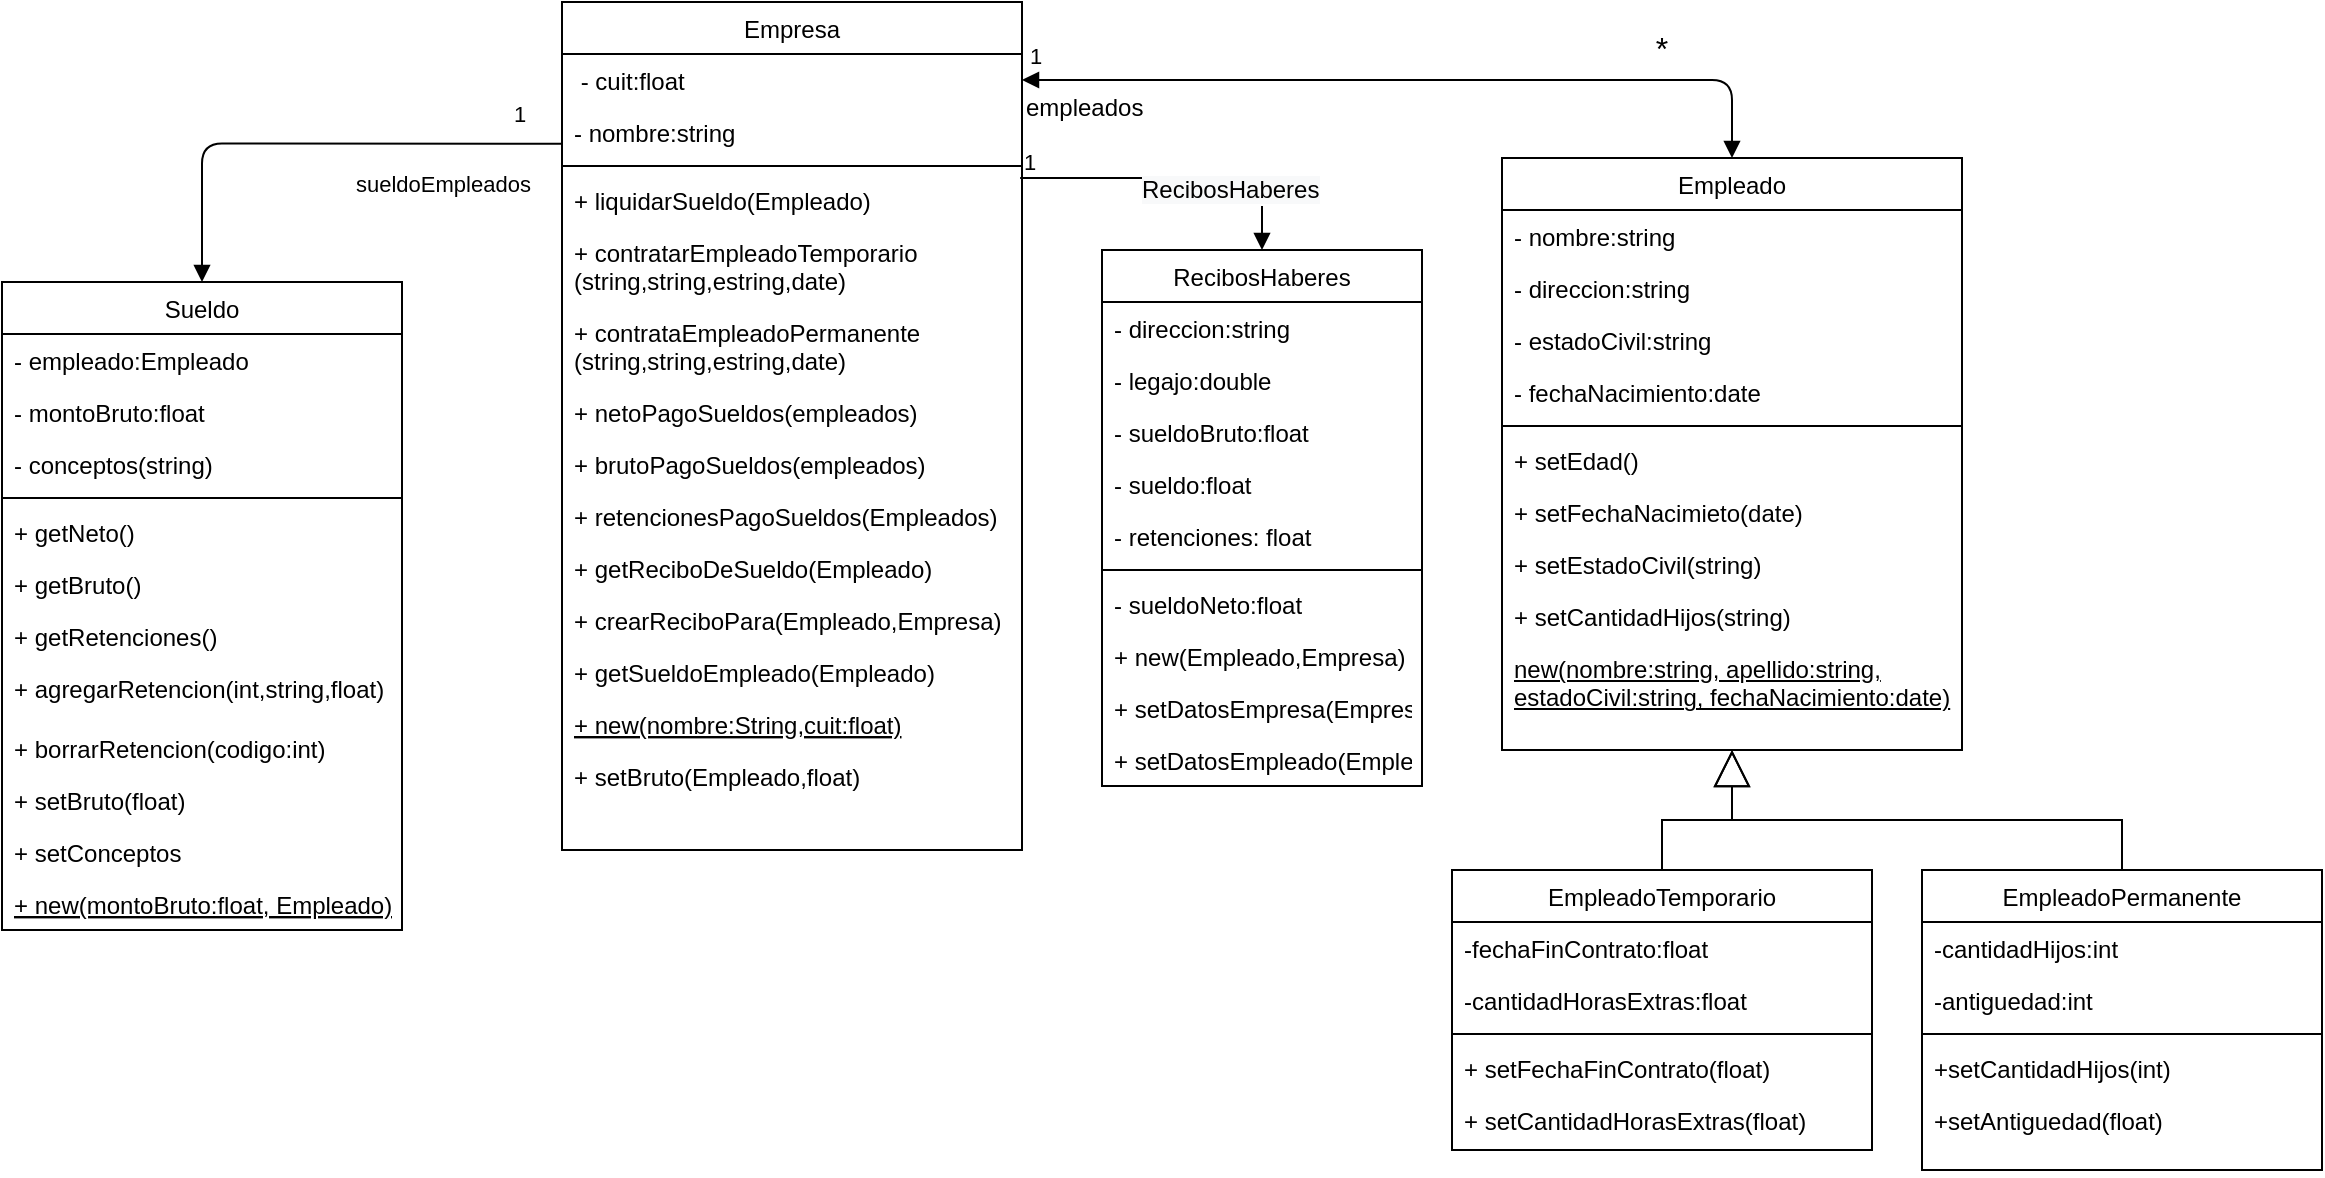 <mxfile version="14.6.1" type="github">
  <diagram id="C5RBs43oDa-KdzZeNtuy" name="Page-1">
    <mxGraphModel dx="281" dy="427" grid="1" gridSize="10" guides="1" tooltips="1" connect="1" arrows="1" fold="1" page="1" pageScale="1" pageWidth="827" pageHeight="1169" math="0" shadow="0">
      <root>
        <mxCell id="WIyWlLk6GJQsqaUBKTNV-0" />
        <mxCell id="WIyWlLk6GJQsqaUBKTNV-1" parent="WIyWlLk6GJQsqaUBKTNV-0" />
        <mxCell id="03mNp1cd8KaJh_UKAjxY-227" value="Empleado" style="swimlane;fontStyle=0;align=center;verticalAlign=top;childLayout=stackLayout;horizontal=1;startSize=26;horizontalStack=0;resizeParent=1;resizeLast=0;collapsible=1;marginBottom=0;rounded=0;shadow=0;strokeWidth=1;" parent="WIyWlLk6GJQsqaUBKTNV-1" vertex="1">
          <mxGeometry x="2160" y="94" width="230" height="296" as="geometry">
            <mxRectangle x="508" y="120" width="160" height="26" as="alternateBounds" />
          </mxGeometry>
        </mxCell>
        <mxCell id="03mNp1cd8KaJh_UKAjxY-229" value="- nombre:string" style="text;align=left;verticalAlign=top;spacingLeft=4;spacingRight=4;overflow=hidden;rotatable=0;points=[[0,0.5],[1,0.5]];portConstraint=eastwest;" parent="03mNp1cd8KaJh_UKAjxY-227" vertex="1">
          <mxGeometry y="26" width="230" height="26" as="geometry" />
        </mxCell>
        <mxCell id="03mNp1cd8KaJh_UKAjxY-230" value="- direccion:string" style="text;align=left;verticalAlign=top;spacingLeft=4;spacingRight=4;overflow=hidden;rotatable=0;points=[[0,0.5],[1,0.5]];portConstraint=eastwest;rounded=0;shadow=0;html=0;" parent="03mNp1cd8KaJh_UKAjxY-227" vertex="1">
          <mxGeometry y="52" width="230" height="26" as="geometry" />
        </mxCell>
        <mxCell id="03mNp1cd8KaJh_UKAjxY-231" value="- estadoCivil:string" style="text;align=left;verticalAlign=top;spacingLeft=4;spacingRight=4;overflow=hidden;rotatable=0;points=[[0,0.5],[1,0.5]];portConstraint=eastwest;rounded=0;shadow=0;html=0;" parent="03mNp1cd8KaJh_UKAjxY-227" vertex="1">
          <mxGeometry y="78" width="230" height="26" as="geometry" />
        </mxCell>
        <mxCell id="03mNp1cd8KaJh_UKAjxY-232" value="- fechaNacimiento:date" style="text;align=left;verticalAlign=top;spacingLeft=4;spacingRight=4;overflow=hidden;rotatable=0;points=[[0,0.5],[1,0.5]];portConstraint=eastwest;rounded=0;shadow=0;html=0;" parent="03mNp1cd8KaJh_UKAjxY-227" vertex="1">
          <mxGeometry y="104" width="230" height="26" as="geometry" />
        </mxCell>
        <mxCell id="03mNp1cd8KaJh_UKAjxY-235" value="" style="line;html=1;strokeWidth=1;align=left;verticalAlign=middle;spacingTop=-1;spacingLeft=3;spacingRight=3;rotatable=0;labelPosition=right;points=[];portConstraint=eastwest;" parent="03mNp1cd8KaJh_UKAjxY-227" vertex="1">
          <mxGeometry y="130" width="230" height="8" as="geometry" />
        </mxCell>
        <mxCell id="03mNp1cd8KaJh_UKAjxY-236" value="+ setEdad()" style="text;align=left;verticalAlign=top;spacingLeft=4;spacingRight=4;overflow=hidden;rotatable=0;points=[[0,0.5],[1,0.5]];portConstraint=eastwest;" parent="03mNp1cd8KaJh_UKAjxY-227" vertex="1">
          <mxGeometry y="138" width="230" height="26" as="geometry" />
        </mxCell>
        <mxCell id="03mNp1cd8KaJh_UKAjxY-237" value="+ setFechaNacimieto(date)" style="text;align=left;verticalAlign=top;spacingLeft=4;spacingRight=4;overflow=hidden;rotatable=0;points=[[0,0.5],[1,0.5]];portConstraint=eastwest;" parent="03mNp1cd8KaJh_UKAjxY-227" vertex="1">
          <mxGeometry y="164" width="230" height="26" as="geometry" />
        </mxCell>
        <mxCell id="03mNp1cd8KaJh_UKAjxY-238" value="+ setEstadoCivil(string)" style="text;align=left;verticalAlign=top;spacingLeft=4;spacingRight=4;overflow=hidden;rotatable=0;points=[[0,0.5],[1,0.5]];portConstraint=eastwest;" parent="03mNp1cd8KaJh_UKAjxY-227" vertex="1">
          <mxGeometry y="190" width="230" height="26" as="geometry" />
        </mxCell>
        <mxCell id="03mNp1cd8KaJh_UKAjxY-239" value="+ setCantidadHijos(string)" style="text;align=left;verticalAlign=top;spacingLeft=4;spacingRight=4;overflow=hidden;rotatable=0;points=[[0,0.5],[1,0.5]];portConstraint=eastwest;" parent="03mNp1cd8KaJh_UKAjxY-227" vertex="1">
          <mxGeometry y="216" width="230" height="26" as="geometry" />
        </mxCell>
        <mxCell id="03mNp1cd8KaJh_UKAjxY-243" value="new(nombre:string, apellido:string, estadoCivil:string, fechaNacimiento:date)" style="text;align=left;verticalAlign=top;spacingLeft=4;spacingRight=4;overflow=hidden;rotatable=0;points=[[0,0.5],[1,0.5]];portConstraint=eastwest;fontStyle=4;whiteSpace=wrap;" parent="03mNp1cd8KaJh_UKAjxY-227" vertex="1">
          <mxGeometry y="242" width="230" height="38" as="geometry" />
        </mxCell>
        <mxCell id="03mNp1cd8KaJh_UKAjxY-244" style="edgeStyle=orthogonalEdgeStyle;rounded=0;jumpSize=18;orthogonalLoop=1;jettySize=auto;html=1;entryX=0.5;entryY=1;entryDx=0;entryDy=0;fontSize=12;endArrow=block;endFill=0;startSize=6;endSize=16;strokeColor=#000000;" parent="WIyWlLk6GJQsqaUBKTNV-1" source="03mNp1cd8KaJh_UKAjxY-245" target="03mNp1cd8KaJh_UKAjxY-227" edge="1">
          <mxGeometry relative="1" as="geometry" />
        </mxCell>
        <mxCell id="03mNp1cd8KaJh_UKAjxY-245" value="EmpleadoPermanente" style="swimlane;fontStyle=0;align=center;verticalAlign=top;childLayout=stackLayout;horizontal=1;startSize=26;horizontalStack=0;resizeParent=1;resizeLast=0;collapsible=1;marginBottom=0;rounded=0;shadow=0;strokeWidth=1;" parent="WIyWlLk6GJQsqaUBKTNV-1" vertex="1">
          <mxGeometry x="2370" y="450" width="200" height="150" as="geometry">
            <mxRectangle x="1570" y="656" width="160" height="28" as="alternateBounds" />
          </mxGeometry>
        </mxCell>
        <mxCell id="03mNp1cd8KaJh_UKAjxY-247" value="-cantidadHijos:int" style="text;align=left;verticalAlign=top;spacingLeft=4;spacingRight=4;overflow=hidden;rotatable=0;points=[[0,0.5],[1,0.5]];portConstraint=eastwest;rounded=0;shadow=0;html=0;" parent="03mNp1cd8KaJh_UKAjxY-245" vertex="1">
          <mxGeometry y="26" width="200" height="26" as="geometry" />
        </mxCell>
        <mxCell id="03mNp1cd8KaJh_UKAjxY-248" value="-antiguedad:int" style="text;align=left;verticalAlign=top;spacingLeft=4;spacingRight=4;overflow=hidden;rotatable=0;points=[[0,0.5],[1,0.5]];portConstraint=eastwest;rounded=0;shadow=0;html=0;" parent="03mNp1cd8KaJh_UKAjxY-245" vertex="1">
          <mxGeometry y="52" width="200" height="26" as="geometry" />
        </mxCell>
        <mxCell id="03mNp1cd8KaJh_UKAjxY-249" value="" style="line;html=1;strokeWidth=1;align=left;verticalAlign=middle;spacingTop=-1;spacingLeft=3;spacingRight=3;rotatable=0;labelPosition=right;points=[];portConstraint=eastwest;" parent="03mNp1cd8KaJh_UKAjxY-245" vertex="1">
          <mxGeometry y="78" width="200" height="8" as="geometry" />
        </mxCell>
        <mxCell id="03mNp1cd8KaJh_UKAjxY-250" value="+setCantidadHijos(int)" style="text;align=left;verticalAlign=top;spacingLeft=4;spacingRight=4;overflow=hidden;rotatable=0;points=[[0,0.5],[1,0.5]];portConstraint=eastwest;fontStyle=0" parent="03mNp1cd8KaJh_UKAjxY-245" vertex="1">
          <mxGeometry y="86" width="200" height="26" as="geometry" />
        </mxCell>
        <mxCell id="03mNp1cd8KaJh_UKAjxY-251" value="+setAntiguedad(float)" style="text;align=left;verticalAlign=top;spacingLeft=4;spacingRight=4;overflow=hidden;rotatable=0;points=[[0,0.5],[1,0.5]];portConstraint=eastwest;whiteSpace=wrap;" parent="03mNp1cd8KaJh_UKAjxY-245" vertex="1">
          <mxGeometry y="112" width="200" height="38" as="geometry" />
        </mxCell>
        <mxCell id="03mNp1cd8KaJh_UKAjxY-252" style="edgeStyle=orthogonalEdgeStyle;rounded=0;jumpSize=18;orthogonalLoop=1;jettySize=auto;html=1;entryX=0.5;entryY=1;entryDx=0;entryDy=0;fontSize=12;endArrow=block;endFill=0;startSize=6;strokeColor=#000000;endSize=16;" parent="WIyWlLk6GJQsqaUBKTNV-1" source="03mNp1cd8KaJh_UKAjxY-253" target="03mNp1cd8KaJh_UKAjxY-227" edge="1">
          <mxGeometry relative="1" as="geometry" />
        </mxCell>
        <mxCell id="03mNp1cd8KaJh_UKAjxY-253" value="EmpleadoTemporario" style="swimlane;fontStyle=0;align=center;verticalAlign=top;childLayout=stackLayout;horizontal=1;startSize=26;horizontalStack=0;resizeParent=1;resizeLast=0;collapsible=1;marginBottom=0;rounded=0;shadow=0;strokeWidth=1;" parent="WIyWlLk6GJQsqaUBKTNV-1" vertex="1">
          <mxGeometry x="2135" y="450" width="210" height="140" as="geometry">
            <mxRectangle x="1370" y="658" width="160" height="26" as="alternateBounds" />
          </mxGeometry>
        </mxCell>
        <mxCell id="03mNp1cd8KaJh_UKAjxY-255" value="-fechaFinContrato:float" style="text;align=left;verticalAlign=top;spacingLeft=4;spacingRight=4;overflow=hidden;rotatable=0;points=[[0,0.5],[1,0.5]];portConstraint=eastwest;rounded=0;shadow=0;html=0;" parent="03mNp1cd8KaJh_UKAjxY-253" vertex="1">
          <mxGeometry y="26" width="210" height="26" as="geometry" />
        </mxCell>
        <mxCell id="03mNp1cd8KaJh_UKAjxY-256" value="-cantidadHorasExtras:float" style="text;align=left;verticalAlign=top;spacingLeft=4;spacingRight=4;overflow=hidden;rotatable=0;points=[[0,0.5],[1,0.5]];portConstraint=eastwest;rounded=0;shadow=0;html=0;" parent="03mNp1cd8KaJh_UKAjxY-253" vertex="1">
          <mxGeometry y="52" width="210" height="26" as="geometry" />
        </mxCell>
        <mxCell id="03mNp1cd8KaJh_UKAjxY-257" value="" style="line;html=1;strokeWidth=1;align=left;verticalAlign=middle;spacingTop=-1;spacingLeft=3;spacingRight=3;rotatable=0;labelPosition=right;points=[];portConstraint=eastwest;" parent="03mNp1cd8KaJh_UKAjxY-253" vertex="1">
          <mxGeometry y="78" width="210" height="8" as="geometry" />
        </mxCell>
        <mxCell id="03mNp1cd8KaJh_UKAjxY-258" value="+ setFechaFinContrato(float)" style="text;align=left;verticalAlign=top;spacingLeft=4;spacingRight=4;overflow=hidden;rotatable=0;points=[[0,0.5],[1,0.5]];portConstraint=eastwest;fontStyle=0" parent="03mNp1cd8KaJh_UKAjxY-253" vertex="1">
          <mxGeometry y="86" width="210" height="26" as="geometry" />
        </mxCell>
        <mxCell id="03mNp1cd8KaJh_UKAjxY-259" value="+ setCantidadHorasExtras(float)" style="text;align=left;verticalAlign=top;spacingLeft=4;spacingRight=4;overflow=hidden;rotatable=0;points=[[0,0.5],[1,0.5]];portConstraint=eastwest;" parent="03mNp1cd8KaJh_UKAjxY-253" vertex="1">
          <mxGeometry y="112" width="210" height="26" as="geometry" />
        </mxCell>
        <mxCell id="03mNp1cd8KaJh_UKAjxY-260" value="Empresa" style="swimlane;fontStyle=0;align=center;verticalAlign=top;childLayout=stackLayout;horizontal=1;startSize=26;horizontalStack=0;resizeParent=1;resizeLast=0;collapsible=1;marginBottom=0;rounded=0;shadow=0;strokeWidth=1;" parent="WIyWlLk6GJQsqaUBKTNV-1" vertex="1">
          <mxGeometry x="1690" y="16" width="230" height="424" as="geometry">
            <mxRectangle x="230" y="140" width="160" height="26" as="alternateBounds" />
          </mxGeometry>
        </mxCell>
        <mxCell id="03mNp1cd8KaJh_UKAjxY-261" value=" - cuit:float" style="text;align=left;verticalAlign=top;spacingLeft=4;spacingRight=4;overflow=hidden;rotatable=0;points=[[0,0.5],[1,0.5]];portConstraint=eastwest;" parent="03mNp1cd8KaJh_UKAjxY-260" vertex="1">
          <mxGeometry y="26" width="230" height="26" as="geometry" />
        </mxCell>
        <mxCell id="03mNp1cd8KaJh_UKAjxY-262" value="- nombre:string" style="text;align=left;verticalAlign=top;spacingLeft=4;spacingRight=4;overflow=hidden;rotatable=0;points=[[0,0.5],[1,0.5]];portConstraint=eastwest;rounded=0;shadow=0;html=0;" parent="03mNp1cd8KaJh_UKAjxY-260" vertex="1">
          <mxGeometry y="52" width="230" height="26" as="geometry" />
        </mxCell>
        <mxCell id="03mNp1cd8KaJh_UKAjxY-263" value="" style="line;html=1;strokeWidth=1;align=left;verticalAlign=middle;spacingTop=-1;spacingLeft=3;spacingRight=3;rotatable=0;labelPosition=right;points=[];portConstraint=eastwest;" parent="03mNp1cd8KaJh_UKAjxY-260" vertex="1">
          <mxGeometry y="78" width="230" height="8" as="geometry" />
        </mxCell>
        <mxCell id="03mNp1cd8KaJh_UKAjxY-264" value="+ liquidarSueldo(Empleado)" style="text;align=left;verticalAlign=top;spacingLeft=4;spacingRight=4;overflow=hidden;rotatable=0;points=[[0,0.5],[1,0.5]];portConstraint=eastwest;" parent="03mNp1cd8KaJh_UKAjxY-260" vertex="1">
          <mxGeometry y="86" width="230" height="26" as="geometry" />
        </mxCell>
        <mxCell id="03mNp1cd8KaJh_UKAjxY-266" value="+ contratarEmpleadoTemporario (string,string,estring,date)" style="text;align=left;verticalAlign=top;spacingLeft=4;spacingRight=4;overflow=hidden;rotatable=0;points=[[0,0.5],[1,0.5]];portConstraint=eastwest;whiteSpace=wrap;" parent="03mNp1cd8KaJh_UKAjxY-260" vertex="1">
          <mxGeometry y="112" width="230" height="40" as="geometry" />
        </mxCell>
        <mxCell id="03mNp1cd8KaJh_UKAjxY-267" value="+ contrataEmpleadoPermanente (string,string,estring,date)" style="text;align=left;verticalAlign=top;spacingLeft=4;spacingRight=4;overflow=hidden;rotatable=0;points=[[0,0.5],[1,0.5]];portConstraint=eastwest;whiteSpace=wrap;" parent="03mNp1cd8KaJh_UKAjxY-260" vertex="1">
          <mxGeometry y="152" width="230" height="40" as="geometry" />
        </mxCell>
        <mxCell id="03mNp1cd8KaJh_UKAjxY-320" value="+ netoPagoSueldos(empleados)" style="text;align=left;verticalAlign=top;spacingLeft=4;spacingRight=4;overflow=hidden;rotatable=0;points=[[0,0.5],[1,0.5]];portConstraint=eastwest;" parent="03mNp1cd8KaJh_UKAjxY-260" vertex="1">
          <mxGeometry y="192" width="230" height="26" as="geometry" />
        </mxCell>
        <mxCell id="03mNp1cd8KaJh_UKAjxY-321" value="+ brutoPagoSueldos(empleados)" style="text;align=left;verticalAlign=top;spacingLeft=4;spacingRight=4;overflow=hidden;rotatable=0;points=[[0,0.5],[1,0.5]];portConstraint=eastwest;" parent="03mNp1cd8KaJh_UKAjxY-260" vertex="1">
          <mxGeometry y="218" width="230" height="26" as="geometry" />
        </mxCell>
        <mxCell id="03mNp1cd8KaJh_UKAjxY-322" value="+ retencionesPagoSueldos(Empleados)" style="text;align=left;verticalAlign=top;spacingLeft=4;spacingRight=4;overflow=hidden;rotatable=0;points=[[0,0.5],[1,0.5]];portConstraint=eastwest;" parent="03mNp1cd8KaJh_UKAjxY-260" vertex="1">
          <mxGeometry y="244" width="230" height="26" as="geometry" />
        </mxCell>
        <mxCell id="Ae9tPTTmzAyzm1NeiQLn-0" value="+ getReciboDeSueldo(Empleado)" style="text;align=left;verticalAlign=top;spacingLeft=4;spacingRight=4;overflow=hidden;rotatable=0;points=[[0,0.5],[1,0.5]];portConstraint=eastwest;fontStyle=0" vertex="1" parent="03mNp1cd8KaJh_UKAjxY-260">
          <mxGeometry y="270" width="230" height="26" as="geometry" />
        </mxCell>
        <mxCell id="zGNO92efJrWU-GqZvEOC-0" value="+ crearReciboPara(Empleado,Empresa)" style="text;align=left;verticalAlign=top;spacingLeft=4;spacingRight=4;overflow=hidden;rotatable=0;points=[[0,0.5],[1,0.5]];portConstraint=eastwest;fontStyle=0" parent="03mNp1cd8KaJh_UKAjxY-260" vertex="1">
          <mxGeometry y="296" width="230" height="26" as="geometry" />
        </mxCell>
        <mxCell id="Ae9tPTTmzAyzm1NeiQLn-12" value="+ getSueldoEmpleado(Empleado)" style="text;align=left;verticalAlign=top;spacingLeft=4;spacingRight=4;overflow=hidden;rotatable=0;points=[[0,0.5],[1,0.5]];portConstraint=eastwest;fontStyle=0" vertex="1" parent="03mNp1cd8KaJh_UKAjxY-260">
          <mxGeometry y="322" width="230" height="26" as="geometry" />
        </mxCell>
        <mxCell id="03mNp1cd8KaJh_UKAjxY-323" value="+ new(nombre:String,cuit:float)" style="text;align=left;verticalAlign=top;spacingLeft=4;spacingRight=4;overflow=hidden;rotatable=0;points=[[0,0.5],[1,0.5]];portConstraint=eastwest;fontStyle=4;labelBorderColor=none;" parent="03mNp1cd8KaJh_UKAjxY-260" vertex="1">
          <mxGeometry y="348" width="230" height="26" as="geometry" />
        </mxCell>
        <mxCell id="03mNp1cd8KaJh_UKAjxY-314" value="+ setBruto(Empleado,float)" style="text;align=left;verticalAlign=top;spacingLeft=4;spacingRight=4;overflow=hidden;rotatable=0;points=[[0,0.5],[1,0.5]];portConstraint=eastwest;rounded=0;shadow=0;html=0;" parent="03mNp1cd8KaJh_UKAjxY-260" vertex="1">
          <mxGeometry y="374" width="230" height="26" as="geometry" />
        </mxCell>
        <mxCell id="03mNp1cd8KaJh_UKAjxY-268" value="empleados" style="endArrow=block;endFill=1;html=1;edgeStyle=orthogonalEdgeStyle;align=left;verticalAlign=top;fontSize=12;entryX=0.5;entryY=0;entryDx=0;entryDy=0;exitX=1;exitY=0.5;exitDx=0;exitDy=0;startArrow=block;startFill=1;" parent="WIyWlLk6GJQsqaUBKTNV-1" source="03mNp1cd8KaJh_UKAjxY-261" target="03mNp1cd8KaJh_UKAjxY-227" edge="1">
          <mxGeometry x="-1" relative="1" as="geometry">
            <mxPoint x="1970" y="150" as="sourcePoint" />
            <mxPoint x="2130" y="150" as="targetPoint" />
          </mxGeometry>
        </mxCell>
        <mxCell id="03mNp1cd8KaJh_UKAjxY-269" value="1" style="edgeLabel;resizable=0;html=1;align=left;verticalAlign=bottom;" parent="03mNp1cd8KaJh_UKAjxY-268" connectable="0" vertex="1">
          <mxGeometry x="-1" relative="1" as="geometry">
            <mxPoint x="2" y="-4" as="offset" />
          </mxGeometry>
        </mxCell>
        <mxCell id="03mNp1cd8KaJh_UKAjxY-280" value="Sueldo" style="swimlane;fontStyle=0;align=center;verticalAlign=top;childLayout=stackLayout;horizontal=1;startSize=26;horizontalStack=0;resizeParent=1;resizeLast=0;collapsible=1;marginBottom=0;rounded=0;shadow=0;strokeWidth=1;" parent="WIyWlLk6GJQsqaUBKTNV-1" vertex="1">
          <mxGeometry x="1410" y="156" width="200" height="324" as="geometry">
            <mxRectangle x="130" y="380" width="160" height="26" as="alternateBounds" />
          </mxGeometry>
        </mxCell>
        <mxCell id="03mNp1cd8KaJh_UKAjxY-281" value="- empleado:Empleado" style="text;align=left;verticalAlign=top;spacingLeft=4;spacingRight=4;overflow=hidden;rotatable=0;points=[[0,0.5],[1,0.5]];portConstraint=eastwest;rounded=0;shadow=0;html=0;" parent="03mNp1cd8KaJh_UKAjxY-280" vertex="1">
          <mxGeometry y="26" width="200" height="26" as="geometry" />
        </mxCell>
        <mxCell id="03mNp1cd8KaJh_UKAjxY-282" value="- montoBruto:float" style="text;align=left;verticalAlign=top;spacingLeft=4;spacingRight=4;overflow=hidden;rotatable=0;points=[[0,0.5],[1,0.5]];portConstraint=eastwest;" parent="03mNp1cd8KaJh_UKAjxY-280" vertex="1">
          <mxGeometry y="52" width="200" height="26" as="geometry" />
        </mxCell>
        <mxCell id="Ae9tPTTmzAyzm1NeiQLn-13" value="- conceptos(string)" style="text;align=left;verticalAlign=top;spacingLeft=4;spacingRight=4;overflow=hidden;rotatable=0;points=[[0,0.5],[1,0.5]];portConstraint=eastwest;" vertex="1" parent="03mNp1cd8KaJh_UKAjxY-280">
          <mxGeometry y="78" width="200" height="26" as="geometry" />
        </mxCell>
        <mxCell id="03mNp1cd8KaJh_UKAjxY-284" value="" style="line;html=1;strokeWidth=1;align=left;verticalAlign=middle;spacingTop=-1;spacingLeft=3;spacingRight=3;rotatable=0;labelPosition=right;points=[];portConstraint=eastwest;" parent="03mNp1cd8KaJh_UKAjxY-280" vertex="1">
          <mxGeometry y="104" width="200" height="8" as="geometry" />
        </mxCell>
        <mxCell id="03mNp1cd8KaJh_UKAjxY-285" value="+ getNeto()" style="text;align=left;verticalAlign=top;spacingLeft=4;spacingRight=4;overflow=hidden;rotatable=0;points=[[0,0.5],[1,0.5]];portConstraint=eastwest;" parent="03mNp1cd8KaJh_UKAjxY-280" vertex="1">
          <mxGeometry y="112" width="200" height="26" as="geometry" />
        </mxCell>
        <mxCell id="03mNp1cd8KaJh_UKAjxY-286" value="+ getBruto()" style="text;align=left;verticalAlign=top;spacingLeft=4;spacingRight=4;overflow=hidden;rotatable=0;points=[[0,0.5],[1,0.5]];portConstraint=eastwest;" parent="03mNp1cd8KaJh_UKAjxY-280" vertex="1">
          <mxGeometry y="138" width="200" height="26" as="geometry" />
        </mxCell>
        <mxCell id="03mNp1cd8KaJh_UKAjxY-287" value="+ getRetenciones()" style="text;align=left;verticalAlign=top;spacingLeft=4;spacingRight=4;overflow=hidden;rotatable=0;points=[[0,0.5],[1,0.5]];portConstraint=eastwest;" parent="03mNp1cd8KaJh_UKAjxY-280" vertex="1">
          <mxGeometry y="164" width="200" height="26" as="geometry" />
        </mxCell>
        <mxCell id="03mNp1cd8KaJh_UKAjxY-288" value="+ agregarRetencion(int,string,float)" style="text;align=left;verticalAlign=top;spacingLeft=4;spacingRight=4;overflow=hidden;rotatable=0;points=[[0,0.5],[1,0.5]];portConstraint=eastwest;whiteSpace=wrap;fontStyle=0" parent="03mNp1cd8KaJh_UKAjxY-280" vertex="1">
          <mxGeometry y="190" width="200" height="30" as="geometry" />
        </mxCell>
        <mxCell id="03mNp1cd8KaJh_UKAjxY-289" value="+ borrarRetencion(codigo:int)" style="text;align=left;verticalAlign=top;spacingLeft=4;spacingRight=4;overflow=hidden;rotatable=0;points=[[0,0.5],[1,0.5]];portConstraint=eastwest;" parent="03mNp1cd8KaJh_UKAjxY-280" vertex="1">
          <mxGeometry y="220" width="200" height="26" as="geometry" />
        </mxCell>
        <mxCell id="03mNp1cd8KaJh_UKAjxY-290" value="+ setBruto(float)" style="text;align=left;verticalAlign=top;spacingLeft=4;spacingRight=4;overflow=hidden;rotatable=0;points=[[0,0.5],[1,0.5]];portConstraint=eastwest;" parent="03mNp1cd8KaJh_UKAjxY-280" vertex="1">
          <mxGeometry y="246" width="200" height="26" as="geometry" />
        </mxCell>
        <mxCell id="zGNO92efJrWU-GqZvEOC-5" value="+ setConceptos" style="text;align=left;verticalAlign=top;spacingLeft=4;spacingRight=4;overflow=hidden;rotatable=0;points=[[0,0.5],[1,0.5]];portConstraint=eastwest;" parent="03mNp1cd8KaJh_UKAjxY-280" vertex="1">
          <mxGeometry y="272" width="200" height="26" as="geometry" />
        </mxCell>
        <mxCell id="03mNp1cd8KaJh_UKAjxY-291" value="+ new(montoBruto:float, Empleado)" style="text;align=left;verticalAlign=top;spacingLeft=4;spacingRight=4;overflow=hidden;rotatable=0;points=[[0,0.5],[1,0.5]];portConstraint=eastwest;fontStyle=4" parent="03mNp1cd8KaJh_UKAjxY-280" vertex="1">
          <mxGeometry y="298" width="200" height="26" as="geometry" />
        </mxCell>
        <mxCell id="03mNp1cd8KaJh_UKAjxY-336" value="RecibosHaberes" style="swimlane;fontStyle=0;align=center;verticalAlign=top;childLayout=stackLayout;horizontal=1;startSize=26;horizontalStack=0;resizeParent=1;resizeLast=0;collapsible=1;marginBottom=0;rounded=0;shadow=0;strokeWidth=1;" parent="WIyWlLk6GJQsqaUBKTNV-1" vertex="1">
          <mxGeometry x="1960" y="140" width="160" height="268" as="geometry">
            <mxRectangle x="130" y="380" width="160" height="26" as="alternateBounds" />
          </mxGeometry>
        </mxCell>
        <mxCell id="03mNp1cd8KaJh_UKAjxY-338" value="- direccion:string" style="text;align=left;verticalAlign=top;spacingLeft=4;spacingRight=4;overflow=hidden;rotatable=0;points=[[0,0.5],[1,0.5]];portConstraint=eastwest;" parent="03mNp1cd8KaJh_UKAjxY-336" vertex="1">
          <mxGeometry y="26" width="160" height="26" as="geometry" />
        </mxCell>
        <mxCell id="03mNp1cd8KaJh_UKAjxY-337" value="- legajo:double" style="text;align=left;verticalAlign=top;spacingLeft=4;spacingRight=4;overflow=hidden;rotatable=0;points=[[0,0.5],[1,0.5]];portConstraint=eastwest;" parent="03mNp1cd8KaJh_UKAjxY-336" vertex="1">
          <mxGeometry y="52" width="160" height="26" as="geometry" />
        </mxCell>
        <mxCell id="03mNp1cd8KaJh_UKAjxY-339" value="- sueldoBruto:float" style="text;align=left;verticalAlign=top;spacingLeft=4;spacingRight=4;overflow=hidden;rotatable=0;points=[[0,0.5],[1,0.5]];portConstraint=eastwest;" parent="03mNp1cd8KaJh_UKAjxY-336" vertex="1">
          <mxGeometry y="78" width="160" height="26" as="geometry" />
        </mxCell>
        <mxCell id="03mNp1cd8KaJh_UKAjxY-341" value="- sueldo:float" style="text;align=left;verticalAlign=top;spacingLeft=4;spacingRight=4;overflow=hidden;rotatable=0;points=[[0,0.5],[1,0.5]];portConstraint=eastwest;" parent="03mNp1cd8KaJh_UKAjxY-336" vertex="1">
          <mxGeometry y="104" width="160" height="26" as="geometry" />
        </mxCell>
        <mxCell id="03mNp1cd8KaJh_UKAjxY-342" value="- retenciones: float" style="text;align=left;verticalAlign=top;spacingLeft=4;spacingRight=4;overflow=hidden;rotatable=0;points=[[0,0.5],[1,0.5]];portConstraint=eastwest;" parent="03mNp1cd8KaJh_UKAjxY-336" vertex="1">
          <mxGeometry y="130" width="160" height="26" as="geometry" />
        </mxCell>
        <mxCell id="03mNp1cd8KaJh_UKAjxY-343" value="" style="line;html=1;strokeWidth=1;align=left;verticalAlign=middle;spacingTop=-1;spacingLeft=3;spacingRight=3;rotatable=0;labelPosition=right;points=[];portConstraint=eastwest;" parent="03mNp1cd8KaJh_UKAjxY-336" vertex="1">
          <mxGeometry y="156" width="160" height="8" as="geometry" />
        </mxCell>
        <mxCell id="03mNp1cd8KaJh_UKAjxY-340" value="- sueldoNeto:float" style="text;align=left;verticalAlign=top;spacingLeft=4;spacingRight=4;overflow=hidden;rotatable=0;points=[[0,0.5],[1,0.5]];portConstraint=eastwest;" parent="03mNp1cd8KaJh_UKAjxY-336" vertex="1">
          <mxGeometry y="164" width="160" height="26" as="geometry" />
        </mxCell>
        <mxCell id="Ae9tPTTmzAyzm1NeiQLn-1" value="+ new(Empleado,Empresa)" style="text;align=left;verticalAlign=top;spacingLeft=4;spacingRight=4;overflow=hidden;rotatable=0;points=[[0,0.5],[1,0.5]];portConstraint=eastwest;" vertex="1" parent="03mNp1cd8KaJh_UKAjxY-336">
          <mxGeometry y="190" width="160" height="26" as="geometry" />
        </mxCell>
        <mxCell id="Ae9tPTTmzAyzm1NeiQLn-2" value="+ setDatosEmpresa(Empresa)" style="text;align=left;verticalAlign=top;spacingLeft=4;spacingRight=4;overflow=hidden;rotatable=0;points=[[0,0.5],[1,0.5]];portConstraint=eastwest;" vertex="1" parent="03mNp1cd8KaJh_UKAjxY-336">
          <mxGeometry y="216" width="160" height="26" as="geometry" />
        </mxCell>
        <mxCell id="03mNp1cd8KaJh_UKAjxY-355" value="+ setDatosEmpleado(Empleado)" style="text;align=left;verticalAlign=top;spacingLeft=4;spacingRight=4;overflow=hidden;rotatable=0;points=[[0,0.5],[1,0.5]];portConstraint=eastwest;" parent="03mNp1cd8KaJh_UKAjxY-336" vertex="1">
          <mxGeometry y="242" width="160" height="26" as="geometry" />
        </mxCell>
        <mxCell id="03mNp1cd8KaJh_UKAjxY-353" value="&lt;span style=&quot;font-size: 12px ; text-align: center ; background-color: rgb(248 , 249 , 250)&quot;&gt;RecibosHaberes&lt;/span&gt;" style="endArrow=block;endFill=1;html=1;edgeStyle=orthogonalEdgeStyle;align=left;verticalAlign=top;fontSize=14;startSize=6;endSize=6;strokeColor=#000000;entryX=0.5;entryY=0;entryDx=0;entryDy=0;exitX=0.996;exitY=0.077;exitDx=0;exitDy=0;exitPerimeter=0;" parent="WIyWlLk6GJQsqaUBKTNV-1" source="03mNp1cd8KaJh_UKAjxY-264" target="03mNp1cd8KaJh_UKAjxY-336" edge="1">
          <mxGeometry x="-0.253" y="10" relative="1" as="geometry">
            <mxPoint x="1790" y="440" as="sourcePoint" />
            <mxPoint x="1950" y="440" as="targetPoint" />
            <mxPoint as="offset" />
          </mxGeometry>
        </mxCell>
        <mxCell id="03mNp1cd8KaJh_UKAjxY-354" value="1" style="edgeLabel;resizable=0;html=1;align=left;verticalAlign=bottom;" parent="03mNp1cd8KaJh_UKAjxY-353" connectable="0" vertex="1">
          <mxGeometry x="-1" relative="1" as="geometry" />
        </mxCell>
        <mxCell id="zGNO92efJrWU-GqZvEOC-4" value="*" style="text;html=1;strokeColor=none;fillColor=none;align=center;verticalAlign=middle;whiteSpace=wrap;rounded=0;fontSize=16;" parent="WIyWlLk6GJQsqaUBKTNV-1" vertex="1">
          <mxGeometry x="2220" y="29" width="40" height="20" as="geometry" />
        </mxCell>
        <mxCell id="Ae9tPTTmzAyzm1NeiQLn-9" value="sueldoEmpleados" style="endArrow=block;endFill=1;html=1;edgeStyle=orthogonalEdgeStyle;align=left;verticalAlign=top;exitX=-0.001;exitY=0.724;exitDx=0;exitDy=0;exitPerimeter=0;" edge="1" parent="WIyWlLk6GJQsqaUBKTNV-1" source="03mNp1cd8KaJh_UKAjxY-262" target="03mNp1cd8KaJh_UKAjxY-280">
          <mxGeometry x="-0.157" y="7" relative="1" as="geometry">
            <mxPoint x="1440" y="90" as="sourcePoint" />
            <mxPoint x="1600" y="90" as="targetPoint" />
            <mxPoint as="offset" />
          </mxGeometry>
        </mxCell>
        <mxCell id="Ae9tPTTmzAyzm1NeiQLn-10" value="1" style="edgeLabel;resizable=0;html=1;align=left;verticalAlign=bottom;" connectable="0" vertex="1" parent="Ae9tPTTmzAyzm1NeiQLn-9">
          <mxGeometry x="-1" relative="1" as="geometry">
            <mxPoint x="-26" y="-6" as="offset" />
          </mxGeometry>
        </mxCell>
      </root>
    </mxGraphModel>
  </diagram>
</mxfile>
